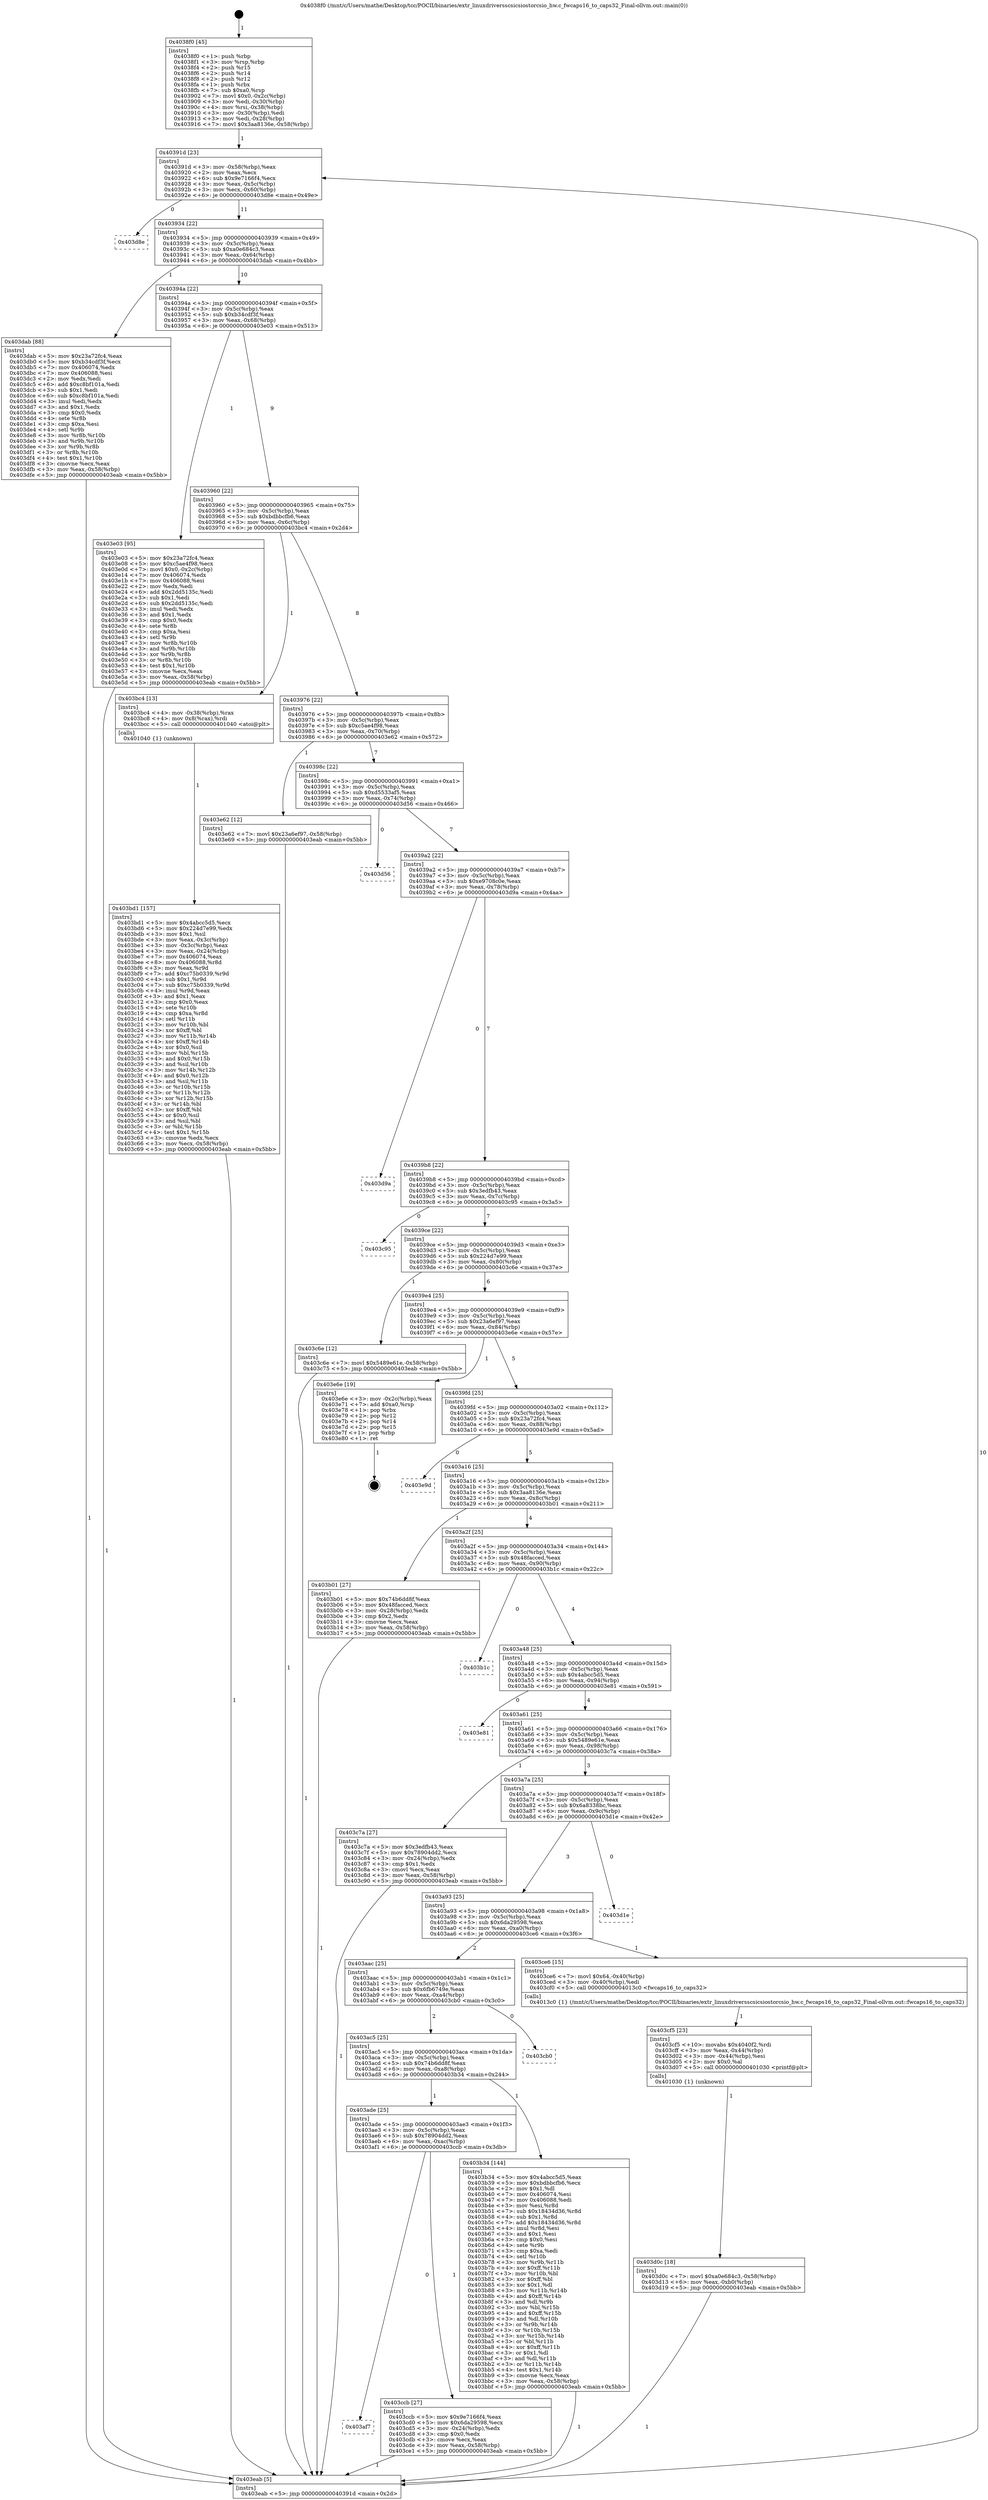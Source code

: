 digraph "0x4038f0" {
  label = "0x4038f0 (/mnt/c/Users/mathe/Desktop/tcc/POCII/binaries/extr_linuxdriversscsicsiostorcsio_hw.c_fwcaps16_to_caps32_Final-ollvm.out::main(0))"
  labelloc = "t"
  node[shape=record]

  Entry [label="",width=0.3,height=0.3,shape=circle,fillcolor=black,style=filled]
  "0x40391d" [label="{
     0x40391d [23]\l
     | [instrs]\l
     &nbsp;&nbsp;0x40391d \<+3\>: mov -0x58(%rbp),%eax\l
     &nbsp;&nbsp;0x403920 \<+2\>: mov %eax,%ecx\l
     &nbsp;&nbsp;0x403922 \<+6\>: sub $0x9e7166f4,%ecx\l
     &nbsp;&nbsp;0x403928 \<+3\>: mov %eax,-0x5c(%rbp)\l
     &nbsp;&nbsp;0x40392b \<+3\>: mov %ecx,-0x60(%rbp)\l
     &nbsp;&nbsp;0x40392e \<+6\>: je 0000000000403d8e \<main+0x49e\>\l
  }"]
  "0x403d8e" [label="{
     0x403d8e\l
  }", style=dashed]
  "0x403934" [label="{
     0x403934 [22]\l
     | [instrs]\l
     &nbsp;&nbsp;0x403934 \<+5\>: jmp 0000000000403939 \<main+0x49\>\l
     &nbsp;&nbsp;0x403939 \<+3\>: mov -0x5c(%rbp),%eax\l
     &nbsp;&nbsp;0x40393c \<+5\>: sub $0xa0e684c3,%eax\l
     &nbsp;&nbsp;0x403941 \<+3\>: mov %eax,-0x64(%rbp)\l
     &nbsp;&nbsp;0x403944 \<+6\>: je 0000000000403dab \<main+0x4bb\>\l
  }"]
  Exit [label="",width=0.3,height=0.3,shape=circle,fillcolor=black,style=filled,peripheries=2]
  "0x403dab" [label="{
     0x403dab [88]\l
     | [instrs]\l
     &nbsp;&nbsp;0x403dab \<+5\>: mov $0x23a72fc4,%eax\l
     &nbsp;&nbsp;0x403db0 \<+5\>: mov $0xb34cdf3f,%ecx\l
     &nbsp;&nbsp;0x403db5 \<+7\>: mov 0x406074,%edx\l
     &nbsp;&nbsp;0x403dbc \<+7\>: mov 0x406088,%esi\l
     &nbsp;&nbsp;0x403dc3 \<+2\>: mov %edx,%edi\l
     &nbsp;&nbsp;0x403dc5 \<+6\>: add $0xc8bf101a,%edi\l
     &nbsp;&nbsp;0x403dcb \<+3\>: sub $0x1,%edi\l
     &nbsp;&nbsp;0x403dce \<+6\>: sub $0xc8bf101a,%edi\l
     &nbsp;&nbsp;0x403dd4 \<+3\>: imul %edi,%edx\l
     &nbsp;&nbsp;0x403dd7 \<+3\>: and $0x1,%edx\l
     &nbsp;&nbsp;0x403dda \<+3\>: cmp $0x0,%edx\l
     &nbsp;&nbsp;0x403ddd \<+4\>: sete %r8b\l
     &nbsp;&nbsp;0x403de1 \<+3\>: cmp $0xa,%esi\l
     &nbsp;&nbsp;0x403de4 \<+4\>: setl %r9b\l
     &nbsp;&nbsp;0x403de8 \<+3\>: mov %r8b,%r10b\l
     &nbsp;&nbsp;0x403deb \<+3\>: and %r9b,%r10b\l
     &nbsp;&nbsp;0x403dee \<+3\>: xor %r9b,%r8b\l
     &nbsp;&nbsp;0x403df1 \<+3\>: or %r8b,%r10b\l
     &nbsp;&nbsp;0x403df4 \<+4\>: test $0x1,%r10b\l
     &nbsp;&nbsp;0x403df8 \<+3\>: cmovne %ecx,%eax\l
     &nbsp;&nbsp;0x403dfb \<+3\>: mov %eax,-0x58(%rbp)\l
     &nbsp;&nbsp;0x403dfe \<+5\>: jmp 0000000000403eab \<main+0x5bb\>\l
  }"]
  "0x40394a" [label="{
     0x40394a [22]\l
     | [instrs]\l
     &nbsp;&nbsp;0x40394a \<+5\>: jmp 000000000040394f \<main+0x5f\>\l
     &nbsp;&nbsp;0x40394f \<+3\>: mov -0x5c(%rbp),%eax\l
     &nbsp;&nbsp;0x403952 \<+5\>: sub $0xb34cdf3f,%eax\l
     &nbsp;&nbsp;0x403957 \<+3\>: mov %eax,-0x68(%rbp)\l
     &nbsp;&nbsp;0x40395a \<+6\>: je 0000000000403e03 \<main+0x513\>\l
  }"]
  "0x403d0c" [label="{
     0x403d0c [18]\l
     | [instrs]\l
     &nbsp;&nbsp;0x403d0c \<+7\>: movl $0xa0e684c3,-0x58(%rbp)\l
     &nbsp;&nbsp;0x403d13 \<+6\>: mov %eax,-0xb0(%rbp)\l
     &nbsp;&nbsp;0x403d19 \<+5\>: jmp 0000000000403eab \<main+0x5bb\>\l
  }"]
  "0x403e03" [label="{
     0x403e03 [95]\l
     | [instrs]\l
     &nbsp;&nbsp;0x403e03 \<+5\>: mov $0x23a72fc4,%eax\l
     &nbsp;&nbsp;0x403e08 \<+5\>: mov $0xc5ae4f98,%ecx\l
     &nbsp;&nbsp;0x403e0d \<+7\>: movl $0x0,-0x2c(%rbp)\l
     &nbsp;&nbsp;0x403e14 \<+7\>: mov 0x406074,%edx\l
     &nbsp;&nbsp;0x403e1b \<+7\>: mov 0x406088,%esi\l
     &nbsp;&nbsp;0x403e22 \<+2\>: mov %edx,%edi\l
     &nbsp;&nbsp;0x403e24 \<+6\>: add $0x2dd5135c,%edi\l
     &nbsp;&nbsp;0x403e2a \<+3\>: sub $0x1,%edi\l
     &nbsp;&nbsp;0x403e2d \<+6\>: sub $0x2dd5135c,%edi\l
     &nbsp;&nbsp;0x403e33 \<+3\>: imul %edi,%edx\l
     &nbsp;&nbsp;0x403e36 \<+3\>: and $0x1,%edx\l
     &nbsp;&nbsp;0x403e39 \<+3\>: cmp $0x0,%edx\l
     &nbsp;&nbsp;0x403e3c \<+4\>: sete %r8b\l
     &nbsp;&nbsp;0x403e40 \<+3\>: cmp $0xa,%esi\l
     &nbsp;&nbsp;0x403e43 \<+4\>: setl %r9b\l
     &nbsp;&nbsp;0x403e47 \<+3\>: mov %r8b,%r10b\l
     &nbsp;&nbsp;0x403e4a \<+3\>: and %r9b,%r10b\l
     &nbsp;&nbsp;0x403e4d \<+3\>: xor %r9b,%r8b\l
     &nbsp;&nbsp;0x403e50 \<+3\>: or %r8b,%r10b\l
     &nbsp;&nbsp;0x403e53 \<+4\>: test $0x1,%r10b\l
     &nbsp;&nbsp;0x403e57 \<+3\>: cmovne %ecx,%eax\l
     &nbsp;&nbsp;0x403e5a \<+3\>: mov %eax,-0x58(%rbp)\l
     &nbsp;&nbsp;0x403e5d \<+5\>: jmp 0000000000403eab \<main+0x5bb\>\l
  }"]
  "0x403960" [label="{
     0x403960 [22]\l
     | [instrs]\l
     &nbsp;&nbsp;0x403960 \<+5\>: jmp 0000000000403965 \<main+0x75\>\l
     &nbsp;&nbsp;0x403965 \<+3\>: mov -0x5c(%rbp),%eax\l
     &nbsp;&nbsp;0x403968 \<+5\>: sub $0xbdbbcfb6,%eax\l
     &nbsp;&nbsp;0x40396d \<+3\>: mov %eax,-0x6c(%rbp)\l
     &nbsp;&nbsp;0x403970 \<+6\>: je 0000000000403bc4 \<main+0x2d4\>\l
  }"]
  "0x403cf5" [label="{
     0x403cf5 [23]\l
     | [instrs]\l
     &nbsp;&nbsp;0x403cf5 \<+10\>: movabs $0x4040f2,%rdi\l
     &nbsp;&nbsp;0x403cff \<+3\>: mov %eax,-0x44(%rbp)\l
     &nbsp;&nbsp;0x403d02 \<+3\>: mov -0x44(%rbp),%esi\l
     &nbsp;&nbsp;0x403d05 \<+2\>: mov $0x0,%al\l
     &nbsp;&nbsp;0x403d07 \<+5\>: call 0000000000401030 \<printf@plt\>\l
     | [calls]\l
     &nbsp;&nbsp;0x401030 \{1\} (unknown)\l
  }"]
  "0x403bc4" [label="{
     0x403bc4 [13]\l
     | [instrs]\l
     &nbsp;&nbsp;0x403bc4 \<+4\>: mov -0x38(%rbp),%rax\l
     &nbsp;&nbsp;0x403bc8 \<+4\>: mov 0x8(%rax),%rdi\l
     &nbsp;&nbsp;0x403bcc \<+5\>: call 0000000000401040 \<atoi@plt\>\l
     | [calls]\l
     &nbsp;&nbsp;0x401040 \{1\} (unknown)\l
  }"]
  "0x403976" [label="{
     0x403976 [22]\l
     | [instrs]\l
     &nbsp;&nbsp;0x403976 \<+5\>: jmp 000000000040397b \<main+0x8b\>\l
     &nbsp;&nbsp;0x40397b \<+3\>: mov -0x5c(%rbp),%eax\l
     &nbsp;&nbsp;0x40397e \<+5\>: sub $0xc5ae4f98,%eax\l
     &nbsp;&nbsp;0x403983 \<+3\>: mov %eax,-0x70(%rbp)\l
     &nbsp;&nbsp;0x403986 \<+6\>: je 0000000000403e62 \<main+0x572\>\l
  }"]
  "0x403af7" [label="{
     0x403af7\l
  }", style=dashed]
  "0x403e62" [label="{
     0x403e62 [12]\l
     | [instrs]\l
     &nbsp;&nbsp;0x403e62 \<+7\>: movl $0x23a6ef97,-0x58(%rbp)\l
     &nbsp;&nbsp;0x403e69 \<+5\>: jmp 0000000000403eab \<main+0x5bb\>\l
  }"]
  "0x40398c" [label="{
     0x40398c [22]\l
     | [instrs]\l
     &nbsp;&nbsp;0x40398c \<+5\>: jmp 0000000000403991 \<main+0xa1\>\l
     &nbsp;&nbsp;0x403991 \<+3\>: mov -0x5c(%rbp),%eax\l
     &nbsp;&nbsp;0x403994 \<+5\>: sub $0xd5533af5,%eax\l
     &nbsp;&nbsp;0x403999 \<+3\>: mov %eax,-0x74(%rbp)\l
     &nbsp;&nbsp;0x40399c \<+6\>: je 0000000000403d56 \<main+0x466\>\l
  }"]
  "0x403ccb" [label="{
     0x403ccb [27]\l
     | [instrs]\l
     &nbsp;&nbsp;0x403ccb \<+5\>: mov $0x9e7166f4,%eax\l
     &nbsp;&nbsp;0x403cd0 \<+5\>: mov $0x6da29598,%ecx\l
     &nbsp;&nbsp;0x403cd5 \<+3\>: mov -0x24(%rbp),%edx\l
     &nbsp;&nbsp;0x403cd8 \<+3\>: cmp $0x0,%edx\l
     &nbsp;&nbsp;0x403cdb \<+3\>: cmove %ecx,%eax\l
     &nbsp;&nbsp;0x403cde \<+3\>: mov %eax,-0x58(%rbp)\l
     &nbsp;&nbsp;0x403ce1 \<+5\>: jmp 0000000000403eab \<main+0x5bb\>\l
  }"]
  "0x403d56" [label="{
     0x403d56\l
  }", style=dashed]
  "0x4039a2" [label="{
     0x4039a2 [22]\l
     | [instrs]\l
     &nbsp;&nbsp;0x4039a2 \<+5\>: jmp 00000000004039a7 \<main+0xb7\>\l
     &nbsp;&nbsp;0x4039a7 \<+3\>: mov -0x5c(%rbp),%eax\l
     &nbsp;&nbsp;0x4039aa \<+5\>: sub $0xe9708c0e,%eax\l
     &nbsp;&nbsp;0x4039af \<+3\>: mov %eax,-0x78(%rbp)\l
     &nbsp;&nbsp;0x4039b2 \<+6\>: je 0000000000403d9a \<main+0x4aa\>\l
  }"]
  "0x403bd1" [label="{
     0x403bd1 [157]\l
     | [instrs]\l
     &nbsp;&nbsp;0x403bd1 \<+5\>: mov $0x4abcc5d5,%ecx\l
     &nbsp;&nbsp;0x403bd6 \<+5\>: mov $0x224d7e99,%edx\l
     &nbsp;&nbsp;0x403bdb \<+3\>: mov $0x1,%sil\l
     &nbsp;&nbsp;0x403bde \<+3\>: mov %eax,-0x3c(%rbp)\l
     &nbsp;&nbsp;0x403be1 \<+3\>: mov -0x3c(%rbp),%eax\l
     &nbsp;&nbsp;0x403be4 \<+3\>: mov %eax,-0x24(%rbp)\l
     &nbsp;&nbsp;0x403be7 \<+7\>: mov 0x406074,%eax\l
     &nbsp;&nbsp;0x403bee \<+8\>: mov 0x406088,%r8d\l
     &nbsp;&nbsp;0x403bf6 \<+3\>: mov %eax,%r9d\l
     &nbsp;&nbsp;0x403bf9 \<+7\>: add $0xc75b0339,%r9d\l
     &nbsp;&nbsp;0x403c00 \<+4\>: sub $0x1,%r9d\l
     &nbsp;&nbsp;0x403c04 \<+7\>: sub $0xc75b0339,%r9d\l
     &nbsp;&nbsp;0x403c0b \<+4\>: imul %r9d,%eax\l
     &nbsp;&nbsp;0x403c0f \<+3\>: and $0x1,%eax\l
     &nbsp;&nbsp;0x403c12 \<+3\>: cmp $0x0,%eax\l
     &nbsp;&nbsp;0x403c15 \<+4\>: sete %r10b\l
     &nbsp;&nbsp;0x403c19 \<+4\>: cmp $0xa,%r8d\l
     &nbsp;&nbsp;0x403c1d \<+4\>: setl %r11b\l
     &nbsp;&nbsp;0x403c21 \<+3\>: mov %r10b,%bl\l
     &nbsp;&nbsp;0x403c24 \<+3\>: xor $0xff,%bl\l
     &nbsp;&nbsp;0x403c27 \<+3\>: mov %r11b,%r14b\l
     &nbsp;&nbsp;0x403c2a \<+4\>: xor $0xff,%r14b\l
     &nbsp;&nbsp;0x403c2e \<+4\>: xor $0x0,%sil\l
     &nbsp;&nbsp;0x403c32 \<+3\>: mov %bl,%r15b\l
     &nbsp;&nbsp;0x403c35 \<+4\>: and $0x0,%r15b\l
     &nbsp;&nbsp;0x403c39 \<+3\>: and %sil,%r10b\l
     &nbsp;&nbsp;0x403c3c \<+3\>: mov %r14b,%r12b\l
     &nbsp;&nbsp;0x403c3f \<+4\>: and $0x0,%r12b\l
     &nbsp;&nbsp;0x403c43 \<+3\>: and %sil,%r11b\l
     &nbsp;&nbsp;0x403c46 \<+3\>: or %r10b,%r15b\l
     &nbsp;&nbsp;0x403c49 \<+3\>: or %r11b,%r12b\l
     &nbsp;&nbsp;0x403c4c \<+3\>: xor %r12b,%r15b\l
     &nbsp;&nbsp;0x403c4f \<+3\>: or %r14b,%bl\l
     &nbsp;&nbsp;0x403c52 \<+3\>: xor $0xff,%bl\l
     &nbsp;&nbsp;0x403c55 \<+4\>: or $0x0,%sil\l
     &nbsp;&nbsp;0x403c59 \<+3\>: and %sil,%bl\l
     &nbsp;&nbsp;0x403c5c \<+3\>: or %bl,%r15b\l
     &nbsp;&nbsp;0x403c5f \<+4\>: test $0x1,%r15b\l
     &nbsp;&nbsp;0x403c63 \<+3\>: cmovne %edx,%ecx\l
     &nbsp;&nbsp;0x403c66 \<+3\>: mov %ecx,-0x58(%rbp)\l
     &nbsp;&nbsp;0x403c69 \<+5\>: jmp 0000000000403eab \<main+0x5bb\>\l
  }"]
  "0x403d9a" [label="{
     0x403d9a\l
  }", style=dashed]
  "0x4039b8" [label="{
     0x4039b8 [22]\l
     | [instrs]\l
     &nbsp;&nbsp;0x4039b8 \<+5\>: jmp 00000000004039bd \<main+0xcd\>\l
     &nbsp;&nbsp;0x4039bd \<+3\>: mov -0x5c(%rbp),%eax\l
     &nbsp;&nbsp;0x4039c0 \<+5\>: sub $0x3edfb43,%eax\l
     &nbsp;&nbsp;0x4039c5 \<+3\>: mov %eax,-0x7c(%rbp)\l
     &nbsp;&nbsp;0x4039c8 \<+6\>: je 0000000000403c95 \<main+0x3a5\>\l
  }"]
  "0x403ade" [label="{
     0x403ade [25]\l
     | [instrs]\l
     &nbsp;&nbsp;0x403ade \<+5\>: jmp 0000000000403ae3 \<main+0x1f3\>\l
     &nbsp;&nbsp;0x403ae3 \<+3\>: mov -0x5c(%rbp),%eax\l
     &nbsp;&nbsp;0x403ae6 \<+5\>: sub $0x78904dd2,%eax\l
     &nbsp;&nbsp;0x403aeb \<+6\>: mov %eax,-0xac(%rbp)\l
     &nbsp;&nbsp;0x403af1 \<+6\>: je 0000000000403ccb \<main+0x3db\>\l
  }"]
  "0x403c95" [label="{
     0x403c95\l
  }", style=dashed]
  "0x4039ce" [label="{
     0x4039ce [22]\l
     | [instrs]\l
     &nbsp;&nbsp;0x4039ce \<+5\>: jmp 00000000004039d3 \<main+0xe3\>\l
     &nbsp;&nbsp;0x4039d3 \<+3\>: mov -0x5c(%rbp),%eax\l
     &nbsp;&nbsp;0x4039d6 \<+5\>: sub $0x224d7e99,%eax\l
     &nbsp;&nbsp;0x4039db \<+3\>: mov %eax,-0x80(%rbp)\l
     &nbsp;&nbsp;0x4039de \<+6\>: je 0000000000403c6e \<main+0x37e\>\l
  }"]
  "0x403b34" [label="{
     0x403b34 [144]\l
     | [instrs]\l
     &nbsp;&nbsp;0x403b34 \<+5\>: mov $0x4abcc5d5,%eax\l
     &nbsp;&nbsp;0x403b39 \<+5\>: mov $0xbdbbcfb6,%ecx\l
     &nbsp;&nbsp;0x403b3e \<+2\>: mov $0x1,%dl\l
     &nbsp;&nbsp;0x403b40 \<+7\>: mov 0x406074,%esi\l
     &nbsp;&nbsp;0x403b47 \<+7\>: mov 0x406088,%edi\l
     &nbsp;&nbsp;0x403b4e \<+3\>: mov %esi,%r8d\l
     &nbsp;&nbsp;0x403b51 \<+7\>: sub $0x18434d36,%r8d\l
     &nbsp;&nbsp;0x403b58 \<+4\>: sub $0x1,%r8d\l
     &nbsp;&nbsp;0x403b5c \<+7\>: add $0x18434d36,%r8d\l
     &nbsp;&nbsp;0x403b63 \<+4\>: imul %r8d,%esi\l
     &nbsp;&nbsp;0x403b67 \<+3\>: and $0x1,%esi\l
     &nbsp;&nbsp;0x403b6a \<+3\>: cmp $0x0,%esi\l
     &nbsp;&nbsp;0x403b6d \<+4\>: sete %r9b\l
     &nbsp;&nbsp;0x403b71 \<+3\>: cmp $0xa,%edi\l
     &nbsp;&nbsp;0x403b74 \<+4\>: setl %r10b\l
     &nbsp;&nbsp;0x403b78 \<+3\>: mov %r9b,%r11b\l
     &nbsp;&nbsp;0x403b7b \<+4\>: xor $0xff,%r11b\l
     &nbsp;&nbsp;0x403b7f \<+3\>: mov %r10b,%bl\l
     &nbsp;&nbsp;0x403b82 \<+3\>: xor $0xff,%bl\l
     &nbsp;&nbsp;0x403b85 \<+3\>: xor $0x1,%dl\l
     &nbsp;&nbsp;0x403b88 \<+3\>: mov %r11b,%r14b\l
     &nbsp;&nbsp;0x403b8b \<+4\>: and $0xff,%r14b\l
     &nbsp;&nbsp;0x403b8f \<+3\>: and %dl,%r9b\l
     &nbsp;&nbsp;0x403b92 \<+3\>: mov %bl,%r15b\l
     &nbsp;&nbsp;0x403b95 \<+4\>: and $0xff,%r15b\l
     &nbsp;&nbsp;0x403b99 \<+3\>: and %dl,%r10b\l
     &nbsp;&nbsp;0x403b9c \<+3\>: or %r9b,%r14b\l
     &nbsp;&nbsp;0x403b9f \<+3\>: or %r10b,%r15b\l
     &nbsp;&nbsp;0x403ba2 \<+3\>: xor %r15b,%r14b\l
     &nbsp;&nbsp;0x403ba5 \<+3\>: or %bl,%r11b\l
     &nbsp;&nbsp;0x403ba8 \<+4\>: xor $0xff,%r11b\l
     &nbsp;&nbsp;0x403bac \<+3\>: or $0x1,%dl\l
     &nbsp;&nbsp;0x403baf \<+3\>: and %dl,%r11b\l
     &nbsp;&nbsp;0x403bb2 \<+3\>: or %r11b,%r14b\l
     &nbsp;&nbsp;0x403bb5 \<+4\>: test $0x1,%r14b\l
     &nbsp;&nbsp;0x403bb9 \<+3\>: cmovne %ecx,%eax\l
     &nbsp;&nbsp;0x403bbc \<+3\>: mov %eax,-0x58(%rbp)\l
     &nbsp;&nbsp;0x403bbf \<+5\>: jmp 0000000000403eab \<main+0x5bb\>\l
  }"]
  "0x403c6e" [label="{
     0x403c6e [12]\l
     | [instrs]\l
     &nbsp;&nbsp;0x403c6e \<+7\>: movl $0x5489e61e,-0x58(%rbp)\l
     &nbsp;&nbsp;0x403c75 \<+5\>: jmp 0000000000403eab \<main+0x5bb\>\l
  }"]
  "0x4039e4" [label="{
     0x4039e4 [25]\l
     | [instrs]\l
     &nbsp;&nbsp;0x4039e4 \<+5\>: jmp 00000000004039e9 \<main+0xf9\>\l
     &nbsp;&nbsp;0x4039e9 \<+3\>: mov -0x5c(%rbp),%eax\l
     &nbsp;&nbsp;0x4039ec \<+5\>: sub $0x23a6ef97,%eax\l
     &nbsp;&nbsp;0x4039f1 \<+6\>: mov %eax,-0x84(%rbp)\l
     &nbsp;&nbsp;0x4039f7 \<+6\>: je 0000000000403e6e \<main+0x57e\>\l
  }"]
  "0x403ac5" [label="{
     0x403ac5 [25]\l
     | [instrs]\l
     &nbsp;&nbsp;0x403ac5 \<+5\>: jmp 0000000000403aca \<main+0x1da\>\l
     &nbsp;&nbsp;0x403aca \<+3\>: mov -0x5c(%rbp),%eax\l
     &nbsp;&nbsp;0x403acd \<+5\>: sub $0x74b6dd8f,%eax\l
     &nbsp;&nbsp;0x403ad2 \<+6\>: mov %eax,-0xa8(%rbp)\l
     &nbsp;&nbsp;0x403ad8 \<+6\>: je 0000000000403b34 \<main+0x244\>\l
  }"]
  "0x403e6e" [label="{
     0x403e6e [19]\l
     | [instrs]\l
     &nbsp;&nbsp;0x403e6e \<+3\>: mov -0x2c(%rbp),%eax\l
     &nbsp;&nbsp;0x403e71 \<+7\>: add $0xa0,%rsp\l
     &nbsp;&nbsp;0x403e78 \<+1\>: pop %rbx\l
     &nbsp;&nbsp;0x403e79 \<+2\>: pop %r12\l
     &nbsp;&nbsp;0x403e7b \<+2\>: pop %r14\l
     &nbsp;&nbsp;0x403e7d \<+2\>: pop %r15\l
     &nbsp;&nbsp;0x403e7f \<+1\>: pop %rbp\l
     &nbsp;&nbsp;0x403e80 \<+1\>: ret\l
  }"]
  "0x4039fd" [label="{
     0x4039fd [25]\l
     | [instrs]\l
     &nbsp;&nbsp;0x4039fd \<+5\>: jmp 0000000000403a02 \<main+0x112\>\l
     &nbsp;&nbsp;0x403a02 \<+3\>: mov -0x5c(%rbp),%eax\l
     &nbsp;&nbsp;0x403a05 \<+5\>: sub $0x23a72fc4,%eax\l
     &nbsp;&nbsp;0x403a0a \<+6\>: mov %eax,-0x88(%rbp)\l
     &nbsp;&nbsp;0x403a10 \<+6\>: je 0000000000403e9d \<main+0x5ad\>\l
  }"]
  "0x403cb0" [label="{
     0x403cb0\l
  }", style=dashed]
  "0x403e9d" [label="{
     0x403e9d\l
  }", style=dashed]
  "0x403a16" [label="{
     0x403a16 [25]\l
     | [instrs]\l
     &nbsp;&nbsp;0x403a16 \<+5\>: jmp 0000000000403a1b \<main+0x12b\>\l
     &nbsp;&nbsp;0x403a1b \<+3\>: mov -0x5c(%rbp),%eax\l
     &nbsp;&nbsp;0x403a1e \<+5\>: sub $0x3aa8136e,%eax\l
     &nbsp;&nbsp;0x403a23 \<+6\>: mov %eax,-0x8c(%rbp)\l
     &nbsp;&nbsp;0x403a29 \<+6\>: je 0000000000403b01 \<main+0x211\>\l
  }"]
  "0x403aac" [label="{
     0x403aac [25]\l
     | [instrs]\l
     &nbsp;&nbsp;0x403aac \<+5\>: jmp 0000000000403ab1 \<main+0x1c1\>\l
     &nbsp;&nbsp;0x403ab1 \<+3\>: mov -0x5c(%rbp),%eax\l
     &nbsp;&nbsp;0x403ab4 \<+5\>: sub $0x6fb6749e,%eax\l
     &nbsp;&nbsp;0x403ab9 \<+6\>: mov %eax,-0xa4(%rbp)\l
     &nbsp;&nbsp;0x403abf \<+6\>: je 0000000000403cb0 \<main+0x3c0\>\l
  }"]
  "0x403b01" [label="{
     0x403b01 [27]\l
     | [instrs]\l
     &nbsp;&nbsp;0x403b01 \<+5\>: mov $0x74b6dd8f,%eax\l
     &nbsp;&nbsp;0x403b06 \<+5\>: mov $0x48facced,%ecx\l
     &nbsp;&nbsp;0x403b0b \<+3\>: mov -0x28(%rbp),%edx\l
     &nbsp;&nbsp;0x403b0e \<+3\>: cmp $0x2,%edx\l
     &nbsp;&nbsp;0x403b11 \<+3\>: cmovne %ecx,%eax\l
     &nbsp;&nbsp;0x403b14 \<+3\>: mov %eax,-0x58(%rbp)\l
     &nbsp;&nbsp;0x403b17 \<+5\>: jmp 0000000000403eab \<main+0x5bb\>\l
  }"]
  "0x403a2f" [label="{
     0x403a2f [25]\l
     | [instrs]\l
     &nbsp;&nbsp;0x403a2f \<+5\>: jmp 0000000000403a34 \<main+0x144\>\l
     &nbsp;&nbsp;0x403a34 \<+3\>: mov -0x5c(%rbp),%eax\l
     &nbsp;&nbsp;0x403a37 \<+5\>: sub $0x48facced,%eax\l
     &nbsp;&nbsp;0x403a3c \<+6\>: mov %eax,-0x90(%rbp)\l
     &nbsp;&nbsp;0x403a42 \<+6\>: je 0000000000403b1c \<main+0x22c\>\l
  }"]
  "0x403eab" [label="{
     0x403eab [5]\l
     | [instrs]\l
     &nbsp;&nbsp;0x403eab \<+5\>: jmp 000000000040391d \<main+0x2d\>\l
  }"]
  "0x4038f0" [label="{
     0x4038f0 [45]\l
     | [instrs]\l
     &nbsp;&nbsp;0x4038f0 \<+1\>: push %rbp\l
     &nbsp;&nbsp;0x4038f1 \<+3\>: mov %rsp,%rbp\l
     &nbsp;&nbsp;0x4038f4 \<+2\>: push %r15\l
     &nbsp;&nbsp;0x4038f6 \<+2\>: push %r14\l
     &nbsp;&nbsp;0x4038f8 \<+2\>: push %r12\l
     &nbsp;&nbsp;0x4038fa \<+1\>: push %rbx\l
     &nbsp;&nbsp;0x4038fb \<+7\>: sub $0xa0,%rsp\l
     &nbsp;&nbsp;0x403902 \<+7\>: movl $0x0,-0x2c(%rbp)\l
     &nbsp;&nbsp;0x403909 \<+3\>: mov %edi,-0x30(%rbp)\l
     &nbsp;&nbsp;0x40390c \<+4\>: mov %rsi,-0x38(%rbp)\l
     &nbsp;&nbsp;0x403910 \<+3\>: mov -0x30(%rbp),%edi\l
     &nbsp;&nbsp;0x403913 \<+3\>: mov %edi,-0x28(%rbp)\l
     &nbsp;&nbsp;0x403916 \<+7\>: movl $0x3aa8136e,-0x58(%rbp)\l
  }"]
  "0x403ce6" [label="{
     0x403ce6 [15]\l
     | [instrs]\l
     &nbsp;&nbsp;0x403ce6 \<+7\>: movl $0x64,-0x40(%rbp)\l
     &nbsp;&nbsp;0x403ced \<+3\>: mov -0x40(%rbp),%edi\l
     &nbsp;&nbsp;0x403cf0 \<+5\>: call 00000000004013c0 \<fwcaps16_to_caps32\>\l
     | [calls]\l
     &nbsp;&nbsp;0x4013c0 \{1\} (/mnt/c/Users/mathe/Desktop/tcc/POCII/binaries/extr_linuxdriversscsicsiostorcsio_hw.c_fwcaps16_to_caps32_Final-ollvm.out::fwcaps16_to_caps32)\l
  }"]
  "0x403b1c" [label="{
     0x403b1c\l
  }", style=dashed]
  "0x403a48" [label="{
     0x403a48 [25]\l
     | [instrs]\l
     &nbsp;&nbsp;0x403a48 \<+5\>: jmp 0000000000403a4d \<main+0x15d\>\l
     &nbsp;&nbsp;0x403a4d \<+3\>: mov -0x5c(%rbp),%eax\l
     &nbsp;&nbsp;0x403a50 \<+5\>: sub $0x4abcc5d5,%eax\l
     &nbsp;&nbsp;0x403a55 \<+6\>: mov %eax,-0x94(%rbp)\l
     &nbsp;&nbsp;0x403a5b \<+6\>: je 0000000000403e81 \<main+0x591\>\l
  }"]
  "0x403a93" [label="{
     0x403a93 [25]\l
     | [instrs]\l
     &nbsp;&nbsp;0x403a93 \<+5\>: jmp 0000000000403a98 \<main+0x1a8\>\l
     &nbsp;&nbsp;0x403a98 \<+3\>: mov -0x5c(%rbp),%eax\l
     &nbsp;&nbsp;0x403a9b \<+5\>: sub $0x6da29598,%eax\l
     &nbsp;&nbsp;0x403aa0 \<+6\>: mov %eax,-0xa0(%rbp)\l
     &nbsp;&nbsp;0x403aa6 \<+6\>: je 0000000000403ce6 \<main+0x3f6\>\l
  }"]
  "0x403e81" [label="{
     0x403e81\l
  }", style=dashed]
  "0x403a61" [label="{
     0x403a61 [25]\l
     | [instrs]\l
     &nbsp;&nbsp;0x403a61 \<+5\>: jmp 0000000000403a66 \<main+0x176\>\l
     &nbsp;&nbsp;0x403a66 \<+3\>: mov -0x5c(%rbp),%eax\l
     &nbsp;&nbsp;0x403a69 \<+5\>: sub $0x5489e61e,%eax\l
     &nbsp;&nbsp;0x403a6e \<+6\>: mov %eax,-0x98(%rbp)\l
     &nbsp;&nbsp;0x403a74 \<+6\>: je 0000000000403c7a \<main+0x38a\>\l
  }"]
  "0x403d1e" [label="{
     0x403d1e\l
  }", style=dashed]
  "0x403c7a" [label="{
     0x403c7a [27]\l
     | [instrs]\l
     &nbsp;&nbsp;0x403c7a \<+5\>: mov $0x3edfb43,%eax\l
     &nbsp;&nbsp;0x403c7f \<+5\>: mov $0x78904dd2,%ecx\l
     &nbsp;&nbsp;0x403c84 \<+3\>: mov -0x24(%rbp),%edx\l
     &nbsp;&nbsp;0x403c87 \<+3\>: cmp $0x1,%edx\l
     &nbsp;&nbsp;0x403c8a \<+3\>: cmovl %ecx,%eax\l
     &nbsp;&nbsp;0x403c8d \<+3\>: mov %eax,-0x58(%rbp)\l
     &nbsp;&nbsp;0x403c90 \<+5\>: jmp 0000000000403eab \<main+0x5bb\>\l
  }"]
  "0x403a7a" [label="{
     0x403a7a [25]\l
     | [instrs]\l
     &nbsp;&nbsp;0x403a7a \<+5\>: jmp 0000000000403a7f \<main+0x18f\>\l
     &nbsp;&nbsp;0x403a7f \<+3\>: mov -0x5c(%rbp),%eax\l
     &nbsp;&nbsp;0x403a82 \<+5\>: sub $0x6a8338bc,%eax\l
     &nbsp;&nbsp;0x403a87 \<+6\>: mov %eax,-0x9c(%rbp)\l
     &nbsp;&nbsp;0x403a8d \<+6\>: je 0000000000403d1e \<main+0x42e\>\l
  }"]
  Entry -> "0x4038f0" [label=" 1"]
  "0x40391d" -> "0x403d8e" [label=" 0"]
  "0x40391d" -> "0x403934" [label=" 11"]
  "0x403e6e" -> Exit [label=" 1"]
  "0x403934" -> "0x403dab" [label=" 1"]
  "0x403934" -> "0x40394a" [label=" 10"]
  "0x403e62" -> "0x403eab" [label=" 1"]
  "0x40394a" -> "0x403e03" [label=" 1"]
  "0x40394a" -> "0x403960" [label=" 9"]
  "0x403e03" -> "0x403eab" [label=" 1"]
  "0x403960" -> "0x403bc4" [label=" 1"]
  "0x403960" -> "0x403976" [label=" 8"]
  "0x403dab" -> "0x403eab" [label=" 1"]
  "0x403976" -> "0x403e62" [label=" 1"]
  "0x403976" -> "0x40398c" [label=" 7"]
  "0x403d0c" -> "0x403eab" [label=" 1"]
  "0x40398c" -> "0x403d56" [label=" 0"]
  "0x40398c" -> "0x4039a2" [label=" 7"]
  "0x403cf5" -> "0x403d0c" [label=" 1"]
  "0x4039a2" -> "0x403d9a" [label=" 0"]
  "0x4039a2" -> "0x4039b8" [label=" 7"]
  "0x403ccb" -> "0x403eab" [label=" 1"]
  "0x4039b8" -> "0x403c95" [label=" 0"]
  "0x4039b8" -> "0x4039ce" [label=" 7"]
  "0x403ade" -> "0x403af7" [label=" 0"]
  "0x4039ce" -> "0x403c6e" [label=" 1"]
  "0x4039ce" -> "0x4039e4" [label=" 6"]
  "0x403ade" -> "0x403ccb" [label=" 1"]
  "0x4039e4" -> "0x403e6e" [label=" 1"]
  "0x4039e4" -> "0x4039fd" [label=" 5"]
  "0x403c7a" -> "0x403eab" [label=" 1"]
  "0x4039fd" -> "0x403e9d" [label=" 0"]
  "0x4039fd" -> "0x403a16" [label=" 5"]
  "0x403c6e" -> "0x403eab" [label=" 1"]
  "0x403a16" -> "0x403b01" [label=" 1"]
  "0x403a16" -> "0x403a2f" [label=" 4"]
  "0x403b01" -> "0x403eab" [label=" 1"]
  "0x4038f0" -> "0x40391d" [label=" 1"]
  "0x403eab" -> "0x40391d" [label=" 10"]
  "0x403bc4" -> "0x403bd1" [label=" 1"]
  "0x403a2f" -> "0x403b1c" [label=" 0"]
  "0x403a2f" -> "0x403a48" [label=" 4"]
  "0x403b34" -> "0x403eab" [label=" 1"]
  "0x403a48" -> "0x403e81" [label=" 0"]
  "0x403a48" -> "0x403a61" [label=" 4"]
  "0x403ac5" -> "0x403b34" [label=" 1"]
  "0x403a61" -> "0x403c7a" [label=" 1"]
  "0x403a61" -> "0x403a7a" [label=" 3"]
  "0x403ce6" -> "0x403cf5" [label=" 1"]
  "0x403a7a" -> "0x403d1e" [label=" 0"]
  "0x403a7a" -> "0x403a93" [label=" 3"]
  "0x403ac5" -> "0x403ade" [label=" 1"]
  "0x403a93" -> "0x403ce6" [label=" 1"]
  "0x403a93" -> "0x403aac" [label=" 2"]
  "0x403bd1" -> "0x403eab" [label=" 1"]
  "0x403aac" -> "0x403cb0" [label=" 0"]
  "0x403aac" -> "0x403ac5" [label=" 2"]
}
